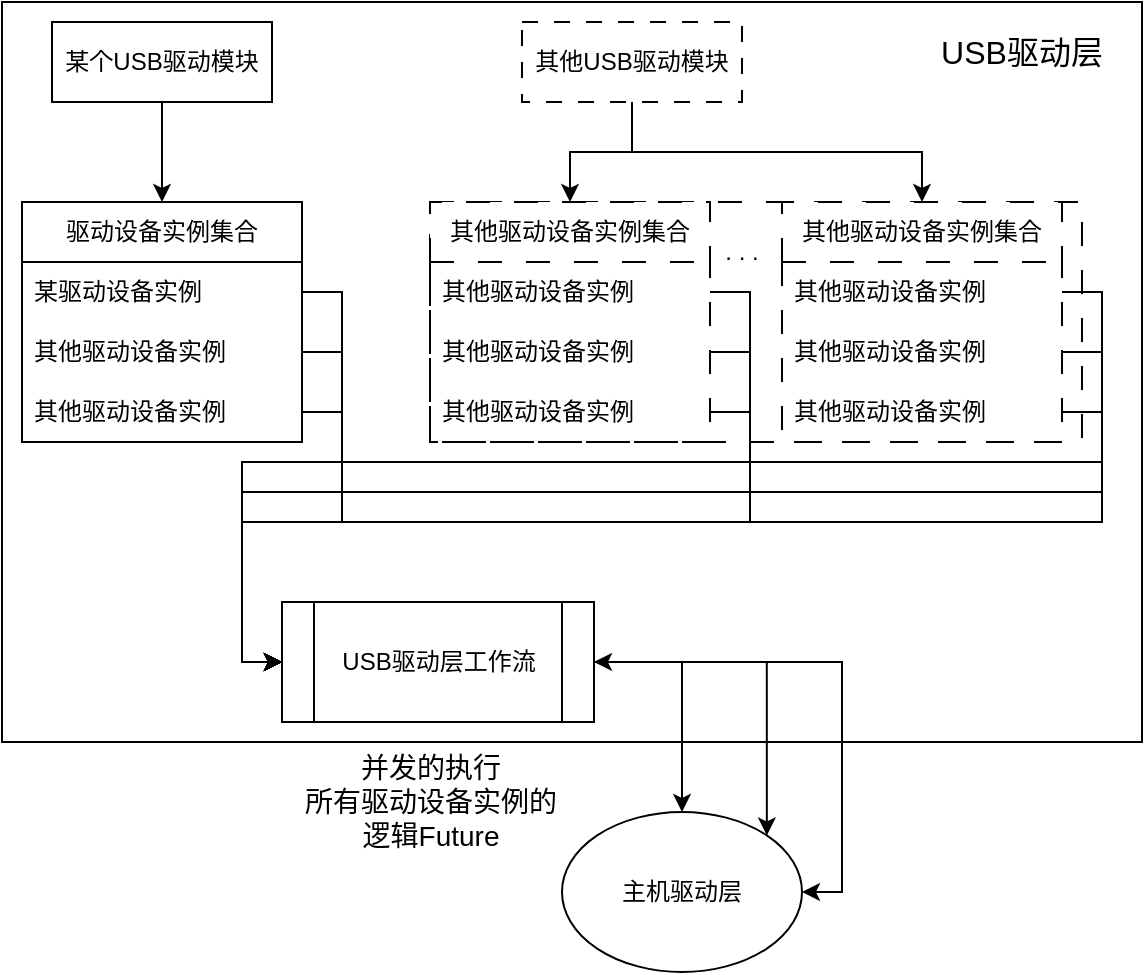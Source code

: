 <mxfile version="26.0.11">
  <diagram name="Page-1" id="40ZlWn7eFCT-pTcqmkdg">
    <mxGraphModel dx="1426" dy="781" grid="1" gridSize="10" guides="1" tooltips="1" connect="1" arrows="1" fold="1" page="1" pageScale="1" pageWidth="827" pageHeight="1169" math="0" shadow="0">
      <root>
        <mxCell id="0" />
        <mxCell id="1" parent="0" />
        <mxCell id="UZvD6ouFBymHTQgOapAM-62" value="" style="rounded=0;whiteSpace=wrap;html=1;" vertex="1" parent="1">
          <mxGeometry x="200" y="100" width="570" height="370" as="geometry" />
        </mxCell>
        <mxCell id="_zW3d6wU_SSIgvIuDbtR-2" value="主机驱动层" style="ellipse;whiteSpace=wrap;html=1;" parent="1" vertex="1">
          <mxGeometry x="480" y="505" width="120" height="80" as="geometry" />
        </mxCell>
        <mxCell id="UZvD6ouFBymHTQgOapAM-12" style="edgeStyle=orthogonalEdgeStyle;rounded=0;orthogonalLoop=1;jettySize=auto;html=1;exitX=0.5;exitY=1;exitDx=0;exitDy=0;" edge="1" parent="1" source="UZvD6ouFBymHTQgOapAM-1">
          <mxGeometry relative="1" as="geometry">
            <mxPoint x="280" y="200" as="targetPoint" />
          </mxGeometry>
        </mxCell>
        <mxCell id="UZvD6ouFBymHTQgOapAM-1" value="某个USB驱动模块" style="rounded=0;whiteSpace=wrap;html=1;" vertex="1" parent="1">
          <mxGeometry x="225" y="110" width="110" height="40" as="geometry" />
        </mxCell>
        <mxCell id="UZvD6ouFBymHTQgOapAM-26" style="edgeStyle=orthogonalEdgeStyle;rounded=0;orthogonalLoop=1;jettySize=auto;html=1;exitX=0.5;exitY=1;exitDx=0;exitDy=0;entryX=0.5;entryY=0;entryDx=0;entryDy=0;" edge="1" parent="1" source="UZvD6ouFBymHTQgOapAM-3" target="UZvD6ouFBymHTQgOapAM-18">
          <mxGeometry relative="1" as="geometry" />
        </mxCell>
        <mxCell id="UZvD6ouFBymHTQgOapAM-27" style="edgeStyle=orthogonalEdgeStyle;rounded=0;orthogonalLoop=1;jettySize=auto;html=1;exitX=0.5;exitY=1;exitDx=0;exitDy=0;entryX=0.5;entryY=0;entryDx=0;entryDy=0;" edge="1" parent="1" source="UZvD6ouFBymHTQgOapAM-3" target="UZvD6ouFBymHTQgOapAM-22">
          <mxGeometry relative="1" as="geometry" />
        </mxCell>
        <mxCell id="UZvD6ouFBymHTQgOapAM-3" value="其他USB驱动模块" style="rounded=0;whiteSpace=wrap;html=1;dashed=1;dashPattern=8 8;" vertex="1" parent="1">
          <mxGeometry x="460" y="110" width="110" height="40" as="geometry" />
        </mxCell>
        <mxCell id="UZvD6ouFBymHTQgOapAM-13" value="驱动设备实例集合" style="swimlane;fontStyle=0;childLayout=stackLayout;horizontal=1;startSize=30;horizontalStack=0;resizeParent=1;resizeParentMax=0;resizeLast=0;collapsible=1;marginBottom=0;whiteSpace=wrap;html=1;" vertex="1" parent="1">
          <mxGeometry x="210" y="200" width="140" height="120" as="geometry" />
        </mxCell>
        <mxCell id="UZvD6ouFBymHTQgOapAM-14" value="某驱动设备实例" style="text;strokeColor=none;fillColor=none;align=left;verticalAlign=middle;spacingLeft=4;spacingRight=4;overflow=hidden;points=[[0,0.5],[1,0.5]];portConstraint=eastwest;rotatable=0;whiteSpace=wrap;html=1;" vertex="1" parent="UZvD6ouFBymHTQgOapAM-13">
          <mxGeometry y="30" width="140" height="30" as="geometry" />
        </mxCell>
        <mxCell id="UZvD6ouFBymHTQgOapAM-15" value="其他驱动设备实例" style="text;strokeColor=none;fillColor=none;align=left;verticalAlign=middle;spacingLeft=4;spacingRight=4;overflow=hidden;points=[[0,0.5],[1,0.5]];portConstraint=eastwest;rotatable=0;whiteSpace=wrap;html=1;" vertex="1" parent="UZvD6ouFBymHTQgOapAM-13">
          <mxGeometry y="60" width="140" height="30" as="geometry" />
        </mxCell>
        <mxCell id="UZvD6ouFBymHTQgOapAM-16" value="其他驱动设备实例" style="text;strokeColor=none;fillColor=none;align=left;verticalAlign=middle;spacingLeft=4;spacingRight=4;overflow=hidden;points=[[0,0.5],[1,0.5]];portConstraint=eastwest;rotatable=0;whiteSpace=wrap;html=1;" vertex="1" parent="UZvD6ouFBymHTQgOapAM-13">
          <mxGeometry y="90" width="140" height="30" as="geometry" />
        </mxCell>
        <mxCell id="UZvD6ouFBymHTQgOapAM-17" value="" style="rounded=0;whiteSpace=wrap;html=1;dashed=1;dashPattern=12 12;" vertex="1" parent="1">
          <mxGeometry x="414" y="200" width="326" height="120" as="geometry" />
        </mxCell>
        <mxCell id="UZvD6ouFBymHTQgOapAM-18" value="其他驱动设备实例集合" style="swimlane;fontStyle=0;childLayout=stackLayout;horizontal=1;startSize=30;horizontalStack=0;resizeParent=1;resizeParentMax=0;resizeLast=0;collapsible=1;marginBottom=0;whiteSpace=wrap;html=1;dashed=1;dashPattern=12 12;" vertex="1" parent="1">
          <mxGeometry x="414" y="200" width="140" height="120" as="geometry" />
        </mxCell>
        <mxCell id="UZvD6ouFBymHTQgOapAM-19" value="其他驱动设备实例" style="text;strokeColor=none;fillColor=none;align=left;verticalAlign=middle;spacingLeft=4;spacingRight=4;overflow=hidden;points=[[0,0.5],[1,0.5]];portConstraint=eastwest;rotatable=0;whiteSpace=wrap;html=1;dashed=1;dashPattern=12 12;" vertex="1" parent="UZvD6ouFBymHTQgOapAM-18">
          <mxGeometry y="30" width="140" height="30" as="geometry" />
        </mxCell>
        <mxCell id="UZvD6ouFBymHTQgOapAM-20" value="其他驱动设备实例" style="text;strokeColor=none;fillColor=none;align=left;verticalAlign=middle;spacingLeft=4;spacingRight=4;overflow=hidden;points=[[0,0.5],[1,0.5]];portConstraint=eastwest;rotatable=0;whiteSpace=wrap;html=1;dashed=1;dashPattern=12 12;" vertex="1" parent="UZvD6ouFBymHTQgOapAM-18">
          <mxGeometry y="60" width="140" height="30" as="geometry" />
        </mxCell>
        <mxCell id="UZvD6ouFBymHTQgOapAM-21" value="其他驱动设备实例" style="text;strokeColor=none;fillColor=none;align=left;verticalAlign=middle;spacingLeft=4;spacingRight=4;overflow=hidden;points=[[0,0.5],[1,0.5]];portConstraint=eastwest;rotatable=0;whiteSpace=wrap;html=1;dashed=1;dashPattern=12 12;" vertex="1" parent="UZvD6ouFBymHTQgOapAM-18">
          <mxGeometry y="90" width="140" height="30" as="geometry" />
        </mxCell>
        <mxCell id="UZvD6ouFBymHTQgOapAM-22" value="其他驱动设备实例集合" style="swimlane;fontStyle=0;childLayout=stackLayout;horizontal=1;startSize=30;horizontalStack=0;resizeParent=1;resizeParentMax=0;resizeLast=0;collapsible=1;marginBottom=0;whiteSpace=wrap;html=1;dashed=1;dashPattern=12 12;" vertex="1" parent="1">
          <mxGeometry x="590" y="200" width="140" height="120" as="geometry" />
        </mxCell>
        <mxCell id="UZvD6ouFBymHTQgOapAM-23" value="其他驱动设备实例" style="text;strokeColor=none;fillColor=none;align=left;verticalAlign=middle;spacingLeft=4;spacingRight=4;overflow=hidden;points=[[0,0.5],[1,0.5]];portConstraint=eastwest;rotatable=0;whiteSpace=wrap;html=1;dashed=1;dashPattern=12 12;" vertex="1" parent="UZvD6ouFBymHTQgOapAM-22">
          <mxGeometry y="30" width="140" height="30" as="geometry" />
        </mxCell>
        <mxCell id="UZvD6ouFBymHTQgOapAM-24" value="其他驱动设备实例" style="text;strokeColor=none;fillColor=none;align=left;verticalAlign=middle;spacingLeft=4;spacingRight=4;overflow=hidden;points=[[0,0.5],[1,0.5]];portConstraint=eastwest;rotatable=0;whiteSpace=wrap;html=1;dashed=1;dashPattern=12 12;" vertex="1" parent="UZvD6ouFBymHTQgOapAM-22">
          <mxGeometry y="60" width="140" height="30" as="geometry" />
        </mxCell>
        <mxCell id="UZvD6ouFBymHTQgOapAM-25" value="其他驱动设备实例" style="text;strokeColor=none;fillColor=none;align=left;verticalAlign=middle;spacingLeft=4;spacingRight=4;overflow=hidden;points=[[0,0.5],[1,0.5]];portConstraint=eastwest;rotatable=0;whiteSpace=wrap;html=1;dashed=1;dashPattern=12 12;" vertex="1" parent="UZvD6ouFBymHTQgOapAM-22">
          <mxGeometry y="90" width="140" height="30" as="geometry" />
        </mxCell>
        <mxCell id="UZvD6ouFBymHTQgOapAM-30" value=". . ." style="text;html=1;align=center;verticalAlign=middle;whiteSpace=wrap;rounded=0;" vertex="1" parent="1">
          <mxGeometry x="540" y="210" width="60" height="30" as="geometry" />
        </mxCell>
        <mxCell id="UZvD6ouFBymHTQgOapAM-58" style="edgeStyle=orthogonalEdgeStyle;rounded=0;orthogonalLoop=1;jettySize=auto;html=1;exitX=1;exitY=0.5;exitDx=0;exitDy=0;" edge="1" parent="1" source="UZvD6ouFBymHTQgOapAM-33" target="_zW3d6wU_SSIgvIuDbtR-2">
          <mxGeometry relative="1" as="geometry" />
        </mxCell>
        <mxCell id="UZvD6ouFBymHTQgOapAM-59" style="edgeStyle=orthogonalEdgeStyle;rounded=0;orthogonalLoop=1;jettySize=auto;html=1;exitX=1;exitY=0.5;exitDx=0;exitDy=0;entryX=1;entryY=0.5;entryDx=0;entryDy=0;" edge="1" parent="1" source="UZvD6ouFBymHTQgOapAM-33" target="_zW3d6wU_SSIgvIuDbtR-2">
          <mxGeometry relative="1" as="geometry" />
        </mxCell>
        <mxCell id="UZvD6ouFBymHTQgOapAM-60" style="edgeStyle=orthogonalEdgeStyle;rounded=0;orthogonalLoop=1;jettySize=auto;html=1;exitX=1;exitY=0.5;exitDx=0;exitDy=0;entryX=1;entryY=0;entryDx=0;entryDy=0;startArrow=classic;startFill=1;" edge="1" parent="1" source="UZvD6ouFBymHTQgOapAM-33" target="_zW3d6wU_SSIgvIuDbtR-2">
          <mxGeometry relative="1" as="geometry" />
        </mxCell>
        <mxCell id="UZvD6ouFBymHTQgOapAM-33" value="USB驱动层工作流" style="shape=process;whiteSpace=wrap;html=1;backgroundOutline=1;" vertex="1" parent="1">
          <mxGeometry x="340" y="400" width="156" height="60" as="geometry" />
        </mxCell>
        <mxCell id="UZvD6ouFBymHTQgOapAM-46" style="edgeStyle=orthogonalEdgeStyle;rounded=0;orthogonalLoop=1;jettySize=auto;html=1;exitX=1;exitY=0.5;exitDx=0;exitDy=0;entryX=0;entryY=0.5;entryDx=0;entryDy=0;" edge="1" parent="1" source="UZvD6ouFBymHTQgOapAM-20" target="UZvD6ouFBymHTQgOapAM-33">
          <mxGeometry relative="1" as="geometry" />
        </mxCell>
        <mxCell id="UZvD6ouFBymHTQgOapAM-49" style="edgeStyle=orthogonalEdgeStyle;rounded=0;orthogonalLoop=1;jettySize=auto;html=1;exitX=1;exitY=0.5;exitDx=0;exitDy=0;entryX=0;entryY=0.5;entryDx=0;entryDy=0;" edge="1" parent="1" source="UZvD6ouFBymHTQgOapAM-16" target="UZvD6ouFBymHTQgOapAM-33">
          <mxGeometry relative="1" as="geometry" />
        </mxCell>
        <mxCell id="UZvD6ouFBymHTQgOapAM-50" style="edgeStyle=orthogonalEdgeStyle;rounded=0;orthogonalLoop=1;jettySize=auto;html=1;exitX=1;exitY=0.5;exitDx=0;exitDy=0;entryX=0;entryY=0.5;entryDx=0;entryDy=0;" edge="1" parent="1" source="UZvD6ouFBymHTQgOapAM-15" target="UZvD6ouFBymHTQgOapAM-33">
          <mxGeometry relative="1" as="geometry" />
        </mxCell>
        <mxCell id="UZvD6ouFBymHTQgOapAM-51" style="edgeStyle=orthogonalEdgeStyle;rounded=0;orthogonalLoop=1;jettySize=auto;html=1;exitX=1;exitY=0.5;exitDx=0;exitDy=0;entryX=0;entryY=0.5;entryDx=0;entryDy=0;" edge="1" parent="1" source="UZvD6ouFBymHTQgOapAM-14" target="UZvD6ouFBymHTQgOapAM-33">
          <mxGeometry relative="1" as="geometry" />
        </mxCell>
        <mxCell id="UZvD6ouFBymHTQgOapAM-52" style="edgeStyle=orthogonalEdgeStyle;rounded=0;orthogonalLoop=1;jettySize=auto;html=1;exitX=1;exitY=0.5;exitDx=0;exitDy=0;entryX=0;entryY=0.5;entryDx=0;entryDy=0;" edge="1" parent="1" source="UZvD6ouFBymHTQgOapAM-19" target="UZvD6ouFBymHTQgOapAM-33">
          <mxGeometry relative="1" as="geometry" />
        </mxCell>
        <mxCell id="UZvD6ouFBymHTQgOapAM-53" style="edgeStyle=orthogonalEdgeStyle;rounded=0;orthogonalLoop=1;jettySize=auto;html=1;exitX=1;exitY=0.5;exitDx=0;exitDy=0;entryX=0;entryY=0.5;entryDx=0;entryDy=0;" edge="1" parent="1" source="UZvD6ouFBymHTQgOapAM-21" target="UZvD6ouFBymHTQgOapAM-33">
          <mxGeometry relative="1" as="geometry" />
        </mxCell>
        <mxCell id="UZvD6ouFBymHTQgOapAM-54" style="edgeStyle=orthogonalEdgeStyle;rounded=0;orthogonalLoop=1;jettySize=auto;html=1;exitX=1;exitY=0.5;exitDx=0;exitDy=0;entryX=0;entryY=0.5;entryDx=0;entryDy=0;" edge="1" parent="1" source="UZvD6ouFBymHTQgOapAM-25" target="UZvD6ouFBymHTQgOapAM-33">
          <mxGeometry relative="1" as="geometry" />
        </mxCell>
        <mxCell id="UZvD6ouFBymHTQgOapAM-55" style="edgeStyle=orthogonalEdgeStyle;rounded=0;orthogonalLoop=1;jettySize=auto;html=1;exitX=1;exitY=0.5;exitDx=0;exitDy=0;entryX=0;entryY=0.5;entryDx=0;entryDy=0;" edge="1" parent="1" source="UZvD6ouFBymHTQgOapAM-24" target="UZvD6ouFBymHTQgOapAM-33">
          <mxGeometry relative="1" as="geometry" />
        </mxCell>
        <mxCell id="UZvD6ouFBymHTQgOapAM-56" style="edgeStyle=orthogonalEdgeStyle;rounded=0;orthogonalLoop=1;jettySize=auto;html=1;exitX=1;exitY=0.5;exitDx=0;exitDy=0;entryX=0;entryY=0.5;entryDx=0;entryDy=0;" edge="1" parent="1" source="UZvD6ouFBymHTQgOapAM-23" target="UZvD6ouFBymHTQgOapAM-33">
          <mxGeometry relative="1" as="geometry" />
        </mxCell>
        <mxCell id="UZvD6ouFBymHTQgOapAM-57" value="并发的执行&lt;div&gt;所有驱动设备实例的&lt;/div&gt;&lt;div&gt;逻辑Future&lt;/div&gt;" style="edgeLabel;html=1;align=center;verticalAlign=middle;resizable=0;points=[];fontSize=14;" vertex="1" connectable="0" parent="UZvD6ouFBymHTQgOapAM-56">
          <mxGeometry x="0.795" relative="1" as="geometry">
            <mxPoint x="94" y="117" as="offset" />
          </mxGeometry>
        </mxCell>
        <mxCell id="UZvD6ouFBymHTQgOapAM-63" value="USB驱动层" style="text;html=1;align=center;verticalAlign=middle;whiteSpace=wrap;rounded=0;fontSize=16;" vertex="1" parent="1">
          <mxGeometry x="660" y="110" width="100" height="30" as="geometry" />
        </mxCell>
      </root>
    </mxGraphModel>
  </diagram>
</mxfile>
